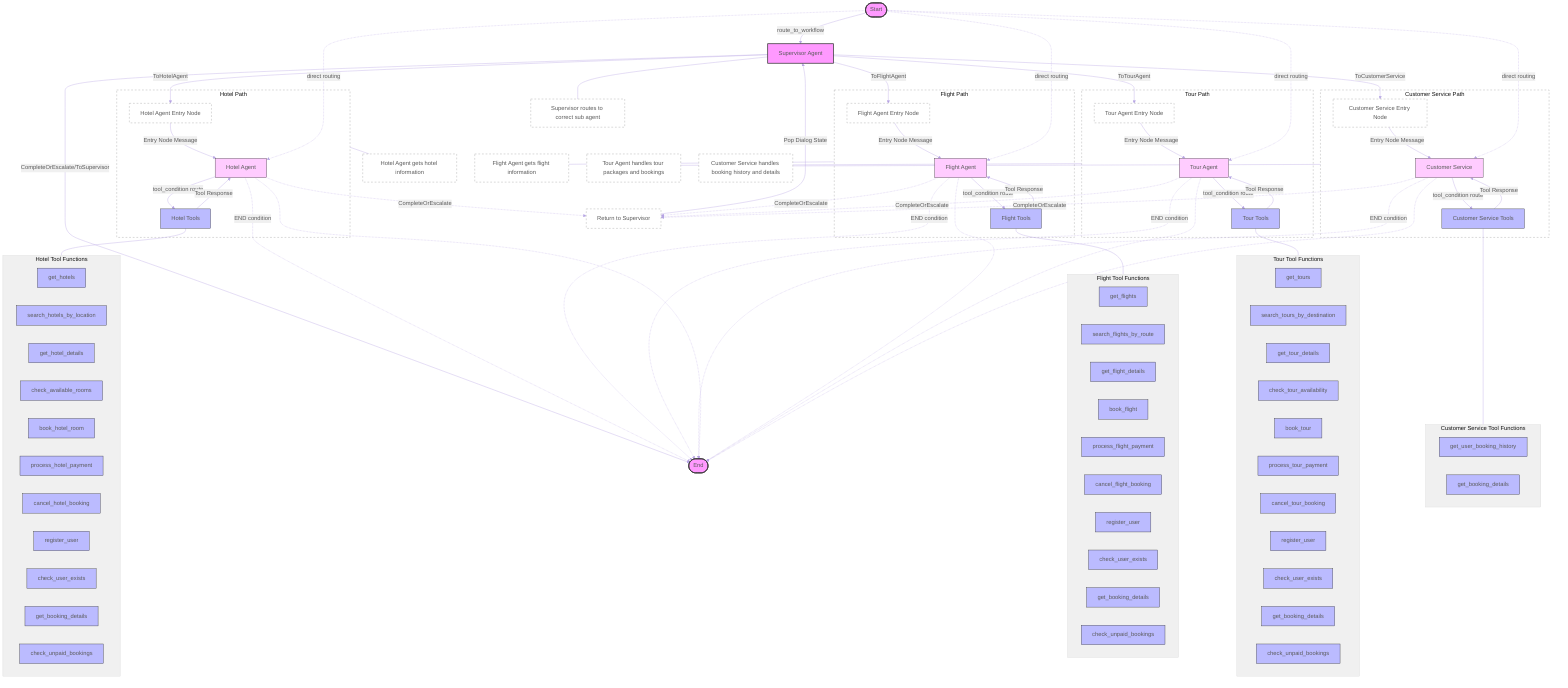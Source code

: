 %%{init: {'theme': 'base', 'themeVariables': {
    'primaryColor': '#e4e1f5',
    'primaryTextColor': '#5a5a5a',
    'primaryBorderColor': '#b6a4e3',
    'lineColor': '#b6a4e3',
    'secondaryColor': '#f0f0f0',
    'tertiaryColor': '#f0f0f0'
    }}}%%
graph TD

    %% Main nodes
    START([Start])
    supervisor[Supervisor Agent]

    %% Agent paths - separated for clarity
    subgraph HotelPath[Hotel Path]
        hotel_agent_entrypoint[Hotel Agent Entry Node]
        hotel_agent[Hotel Agent]
        hotel_agent_tools[Hotel Tools]
    end

    subgraph FlightPath[Flight Path]
        flight_agent_entrypoint[Flight Agent Entry Node]
        flight_agent[Flight Agent]
        flight_agent_tools[Flight Tools]
    end

    subgraph TourPath[Tour Path]
        tour_agent_entrypoint[Tour Agent Entry Node]
        tour_agent[Tour Agent]
        tour_agent_tools[Tour Tools]
    end

    subgraph CustomerServicePath[Customer Service Path]
        customer_service_entrypoint[Customer Service Entry Node]
        customer_service[Customer Service]
        customer_service_tools[Customer Service Tools]
    end

    %% Positioned at bottom of diagram
    return_to_supervisor[Return to Supervisor]
    END([End])

    %% Main flow connections
    START -->|route_to_workflow| supervisor

    %% Supervisor routing
    supervisor -->|ToHotelAgent| hotel_agent_entrypoint
    supervisor -->|ToFlightAgent| flight_agent_entrypoint
    supervisor -->|ToTourAgent| tour_agent_entrypoint
    supervisor -->|ToCustomerService| customer_service_entrypoint
    supervisor -->|CompleteOrEscalate/ToSupervisor| END

    %% Hotel path flow
    hotel_agent_entrypoint -->|Entry Node Message| hotel_agent
    hotel_agent -->|tool_condition route| hotel_agent_tools
    hotel_agent -.->|CompleteOrEscalate| return_to_supervisor
    hotel_agent_tools -->|Tool Response| hotel_agent
    hotel_agent -.->|END condition| END

    %% Flight path flow
    flight_agent_entrypoint -->|Entry Node Message| flight_agent
    flight_agent -->|tool_condition route| flight_agent_tools
    flight_agent -.->|CompleteOrEscalate| return_to_supervisor
    flight_agent_tools -->|Tool Response| flight_agent
    flight_agent -.->|END condition| END

    %% Tour path flow
    tour_agent_entrypoint -->|Entry Node Message| tour_agent
    tour_agent -->|tool_condition route| tour_agent_tools
    tour_agent -.->|CompleteOrEscalate| return_to_supervisor
    tour_agent_tools -->|Tool Response| tour_agent
    tour_agent -.->|END condition| END

    %% Customer Service path flow
    customer_service_entrypoint -->|Entry Node Message| customer_service
    customer_service -->|tool_condition route| customer_service_tools
    customer_service -.->|CompleteOrEscalate| return_to_supervisor
    customer_service_tools -->|Tool Response| customer_service
    customer_service -.->|END condition| END

    %% Return path
    return_to_supervisor -->|Pop Dialog State| supervisor

    %% Direct routing from START (fallback paths)
    START -.->|direct routing| hotel_agent
    START -.->|direct routing| flight_agent
    START -.->|direct routing| tour_agent
    START -.->|direct routing| customer_service

    %% Hotel Tools Definition
    subgraph HotelTools[Hotel Tool Functions]
        get_hotels[get_hotels]
        search_hotels_by_location[search_hotels_by_location]
        get_hotel_details[get_hotel_details]
        check_available_rooms[check_available_rooms]
        book_hotel_room[book_hotel_room]
        process_hotel_payment[process_hotel_payment]
        cancel_hotel_booking[cancel_hotel_booking]
        register_user_hotel[register_user]
        check_user_exists_hotel[check_user_exists]
        get_booking_details_hotel[get_booking_details]
        check_unpaid_bookings_hotel[check_unpaid_bookings]
    end

    %% Flight Tools Definition
    subgraph FlightTools[Flight Tool Functions]
        get_flights[get_flights]
        search_flights_by_route[search_flights_by_route]
        get_flight_details[get_flight_details]
        book_flight[book_flight]
        process_flight_payment[process_flight_payment]
        cancel_flight_booking[cancel_flight_booking]
        register_user_flight[register_user]
        check_user_exists_flight[check_user_exists]
        get_booking_details_flight[get_booking_details]
        check_unpaid_bookings_flight[check_unpaid_bookings]
    end

    %% Tour Tools Definition
    subgraph TourTools[Tour Tool Functions]
        get_tours[get_tours]
        search_tours_by_destination[search_tours_by_destination]
        get_tour_details[get_tour_details]
        check_tour_availability[check_tour_availability]
        book_tour[book_tour]
        process_tour_payment[process_tour_payment]
        cancel_tour_booking[cancel_tour_booking]
        register_user_tour[register_user]
        check_user_exists_tour[check_user_exists]
        get_booking_details_tour[get_booking_details]
        check_unpaid_bookings_tour[check_unpaid_bookings]
    end

    %% Customer Service Tools Definition
    subgraph CustomerServiceTools[Customer Service Tool Functions]
        get_user_booking_history[get_user_booking_history]
        get_booking_details[get_booking_details]
    end

    %% Tool connections
    hotel_agent_tools --- HotelTools
    flight_agent_tools --- FlightTools
    tour_agent_tools --- TourTools
    customer_service_tools --- CustomerServiceTools

    %% Add descriptive notes
    note_hotel[Hotel Agent gets hotel information]
    note_flight[Flight Agent gets flight information]
    note_tour[Tour Agent handles tour packages and bookings]
    note_customer_service[Customer Service handles booking history and details]
    note_supervisor[Supervisor routes to correct sub agent]

    HotelPath --- note_hotel
    FlightPath --- note_flight
    TourPath --- note_tour
    CustomerServicePath --- note_customer_service
    supervisor --- note_supervisor

    %% Explicit positioning to avoid overlaps
    hotel_agent -..-> END
    flight_agent -..-> END
    tour_agent -..-> END
    customer_service -..-> END

    %% Styling classes
    classDef supervisor fill:#f9f,stroke:#333,stroke-width:2px;
    classDef agent fill:#fcf,stroke:#333,stroke-width:1px;
    classDef tool fill:#bbf,stroke:#333,stroke-width:1px;
    classDef user fill:#dfd,stroke:#333,stroke-width:2px;
    classDef flow fill:none,stroke:#999,stroke-width:1px,stroke-dasharray: 5 5;
    classDef start_end fill:#f9f,stroke:#333,stroke-width:2px,shape:circle;
    classDef note fill:#fff,stroke:#999,stroke-width:1px,stroke-dasharray: 5 5;

    %% Apply styles
    class START,END start_end
    class supervisor supervisor
    class hotel_agent,flight_agent,tour_agent,customer_service agent
    class hotel_agent_entrypoint,flight_agent_entrypoint,tour_agent_entrypoint,customer_service_entrypoint flow
    class hotel_agent_tools,get_hotels,search_hotels_by_location,get_hotel_details,check_available_rooms,book_hotel_room,process_hotel_payment,cancel_hotel_booking,register_user_hotel,check_user_exists_hotel,get_booking_details_hotel,check_unpaid_bookings_hotel tool
    class flight_agent_tools,get_flights,search_flights_by_route,get_flight_details,book_flight,process_flight_payment,cancel_flight_booking,register_user_flight,check_user_exists_flight,get_booking_details_flight,check_unpaid_bookings_flight tool
    class tour_agent_tools,get_tours,search_tours_by_destination,get_tour_details,check_tour_availability,book_tour,process_tour_payment,cancel_tour_booking,register_user_tour,check_user_exists_tour,get_booking_details_tour,check_unpaid_bookings_tour tool
    class customer_service_tools,get_user_booking_history,get_booking_details tool
    class return_to_supervisor,HotelPath,FlightPath,TourPath,CustomerServicePath flow
    class note_hotel,note_flight,note_tour,note_customer_service,note_supervisor note